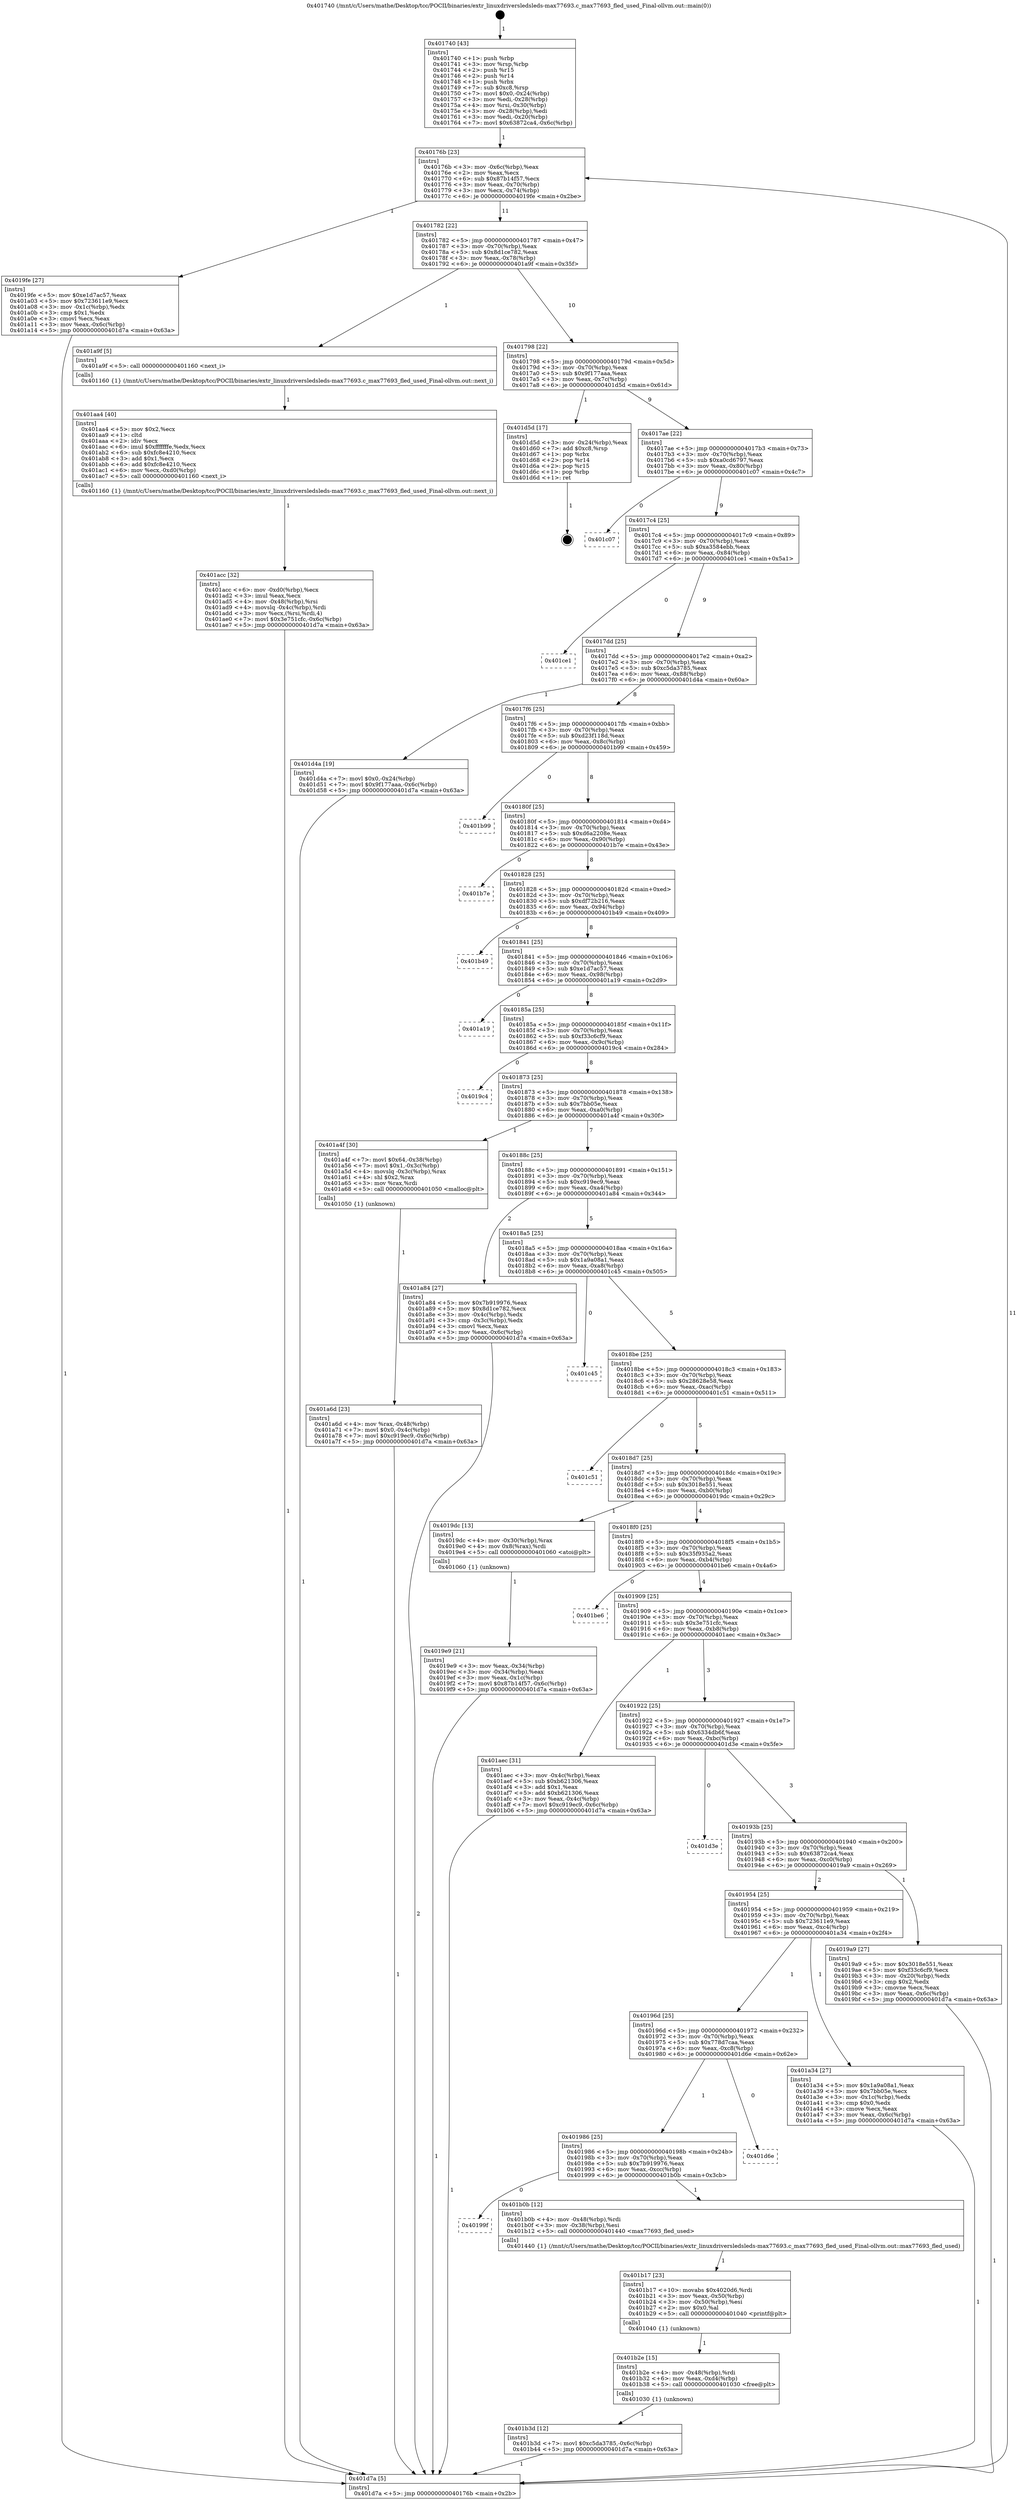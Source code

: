 digraph "0x401740" {
  label = "0x401740 (/mnt/c/Users/mathe/Desktop/tcc/POCII/binaries/extr_linuxdriversledsleds-max77693.c_max77693_fled_used_Final-ollvm.out::main(0))"
  labelloc = "t"
  node[shape=record]

  Entry [label="",width=0.3,height=0.3,shape=circle,fillcolor=black,style=filled]
  "0x40176b" [label="{
     0x40176b [23]\l
     | [instrs]\l
     &nbsp;&nbsp;0x40176b \<+3\>: mov -0x6c(%rbp),%eax\l
     &nbsp;&nbsp;0x40176e \<+2\>: mov %eax,%ecx\l
     &nbsp;&nbsp;0x401770 \<+6\>: sub $0x87b14f57,%ecx\l
     &nbsp;&nbsp;0x401776 \<+3\>: mov %eax,-0x70(%rbp)\l
     &nbsp;&nbsp;0x401779 \<+3\>: mov %ecx,-0x74(%rbp)\l
     &nbsp;&nbsp;0x40177c \<+6\>: je 00000000004019fe \<main+0x2be\>\l
  }"]
  "0x4019fe" [label="{
     0x4019fe [27]\l
     | [instrs]\l
     &nbsp;&nbsp;0x4019fe \<+5\>: mov $0xe1d7ac57,%eax\l
     &nbsp;&nbsp;0x401a03 \<+5\>: mov $0x723611e9,%ecx\l
     &nbsp;&nbsp;0x401a08 \<+3\>: mov -0x1c(%rbp),%edx\l
     &nbsp;&nbsp;0x401a0b \<+3\>: cmp $0x1,%edx\l
     &nbsp;&nbsp;0x401a0e \<+3\>: cmovl %ecx,%eax\l
     &nbsp;&nbsp;0x401a11 \<+3\>: mov %eax,-0x6c(%rbp)\l
     &nbsp;&nbsp;0x401a14 \<+5\>: jmp 0000000000401d7a \<main+0x63a\>\l
  }"]
  "0x401782" [label="{
     0x401782 [22]\l
     | [instrs]\l
     &nbsp;&nbsp;0x401782 \<+5\>: jmp 0000000000401787 \<main+0x47\>\l
     &nbsp;&nbsp;0x401787 \<+3\>: mov -0x70(%rbp),%eax\l
     &nbsp;&nbsp;0x40178a \<+5\>: sub $0x8d1ce782,%eax\l
     &nbsp;&nbsp;0x40178f \<+3\>: mov %eax,-0x78(%rbp)\l
     &nbsp;&nbsp;0x401792 \<+6\>: je 0000000000401a9f \<main+0x35f\>\l
  }"]
  Exit [label="",width=0.3,height=0.3,shape=circle,fillcolor=black,style=filled,peripheries=2]
  "0x401a9f" [label="{
     0x401a9f [5]\l
     | [instrs]\l
     &nbsp;&nbsp;0x401a9f \<+5\>: call 0000000000401160 \<next_i\>\l
     | [calls]\l
     &nbsp;&nbsp;0x401160 \{1\} (/mnt/c/Users/mathe/Desktop/tcc/POCII/binaries/extr_linuxdriversledsleds-max77693.c_max77693_fled_used_Final-ollvm.out::next_i)\l
  }"]
  "0x401798" [label="{
     0x401798 [22]\l
     | [instrs]\l
     &nbsp;&nbsp;0x401798 \<+5\>: jmp 000000000040179d \<main+0x5d\>\l
     &nbsp;&nbsp;0x40179d \<+3\>: mov -0x70(%rbp),%eax\l
     &nbsp;&nbsp;0x4017a0 \<+5\>: sub $0x9f177aaa,%eax\l
     &nbsp;&nbsp;0x4017a5 \<+3\>: mov %eax,-0x7c(%rbp)\l
     &nbsp;&nbsp;0x4017a8 \<+6\>: je 0000000000401d5d \<main+0x61d\>\l
  }"]
  "0x401b3d" [label="{
     0x401b3d [12]\l
     | [instrs]\l
     &nbsp;&nbsp;0x401b3d \<+7\>: movl $0xc5da3785,-0x6c(%rbp)\l
     &nbsp;&nbsp;0x401b44 \<+5\>: jmp 0000000000401d7a \<main+0x63a\>\l
  }"]
  "0x401d5d" [label="{
     0x401d5d [17]\l
     | [instrs]\l
     &nbsp;&nbsp;0x401d5d \<+3\>: mov -0x24(%rbp),%eax\l
     &nbsp;&nbsp;0x401d60 \<+7\>: add $0xc8,%rsp\l
     &nbsp;&nbsp;0x401d67 \<+1\>: pop %rbx\l
     &nbsp;&nbsp;0x401d68 \<+2\>: pop %r14\l
     &nbsp;&nbsp;0x401d6a \<+2\>: pop %r15\l
     &nbsp;&nbsp;0x401d6c \<+1\>: pop %rbp\l
     &nbsp;&nbsp;0x401d6d \<+1\>: ret\l
  }"]
  "0x4017ae" [label="{
     0x4017ae [22]\l
     | [instrs]\l
     &nbsp;&nbsp;0x4017ae \<+5\>: jmp 00000000004017b3 \<main+0x73\>\l
     &nbsp;&nbsp;0x4017b3 \<+3\>: mov -0x70(%rbp),%eax\l
     &nbsp;&nbsp;0x4017b6 \<+5\>: sub $0xa0cd6797,%eax\l
     &nbsp;&nbsp;0x4017bb \<+3\>: mov %eax,-0x80(%rbp)\l
     &nbsp;&nbsp;0x4017be \<+6\>: je 0000000000401c07 \<main+0x4c7\>\l
  }"]
  "0x401b2e" [label="{
     0x401b2e [15]\l
     | [instrs]\l
     &nbsp;&nbsp;0x401b2e \<+4\>: mov -0x48(%rbp),%rdi\l
     &nbsp;&nbsp;0x401b32 \<+6\>: mov %eax,-0xd4(%rbp)\l
     &nbsp;&nbsp;0x401b38 \<+5\>: call 0000000000401030 \<free@plt\>\l
     | [calls]\l
     &nbsp;&nbsp;0x401030 \{1\} (unknown)\l
  }"]
  "0x401c07" [label="{
     0x401c07\l
  }", style=dashed]
  "0x4017c4" [label="{
     0x4017c4 [25]\l
     | [instrs]\l
     &nbsp;&nbsp;0x4017c4 \<+5\>: jmp 00000000004017c9 \<main+0x89\>\l
     &nbsp;&nbsp;0x4017c9 \<+3\>: mov -0x70(%rbp),%eax\l
     &nbsp;&nbsp;0x4017cc \<+5\>: sub $0xa3584ebb,%eax\l
     &nbsp;&nbsp;0x4017d1 \<+6\>: mov %eax,-0x84(%rbp)\l
     &nbsp;&nbsp;0x4017d7 \<+6\>: je 0000000000401ce1 \<main+0x5a1\>\l
  }"]
  "0x401b17" [label="{
     0x401b17 [23]\l
     | [instrs]\l
     &nbsp;&nbsp;0x401b17 \<+10\>: movabs $0x4020d6,%rdi\l
     &nbsp;&nbsp;0x401b21 \<+3\>: mov %eax,-0x50(%rbp)\l
     &nbsp;&nbsp;0x401b24 \<+3\>: mov -0x50(%rbp),%esi\l
     &nbsp;&nbsp;0x401b27 \<+2\>: mov $0x0,%al\l
     &nbsp;&nbsp;0x401b29 \<+5\>: call 0000000000401040 \<printf@plt\>\l
     | [calls]\l
     &nbsp;&nbsp;0x401040 \{1\} (unknown)\l
  }"]
  "0x401ce1" [label="{
     0x401ce1\l
  }", style=dashed]
  "0x4017dd" [label="{
     0x4017dd [25]\l
     | [instrs]\l
     &nbsp;&nbsp;0x4017dd \<+5\>: jmp 00000000004017e2 \<main+0xa2\>\l
     &nbsp;&nbsp;0x4017e2 \<+3\>: mov -0x70(%rbp),%eax\l
     &nbsp;&nbsp;0x4017e5 \<+5\>: sub $0xc5da3785,%eax\l
     &nbsp;&nbsp;0x4017ea \<+6\>: mov %eax,-0x88(%rbp)\l
     &nbsp;&nbsp;0x4017f0 \<+6\>: je 0000000000401d4a \<main+0x60a\>\l
  }"]
  "0x40199f" [label="{
     0x40199f\l
  }", style=dashed]
  "0x401d4a" [label="{
     0x401d4a [19]\l
     | [instrs]\l
     &nbsp;&nbsp;0x401d4a \<+7\>: movl $0x0,-0x24(%rbp)\l
     &nbsp;&nbsp;0x401d51 \<+7\>: movl $0x9f177aaa,-0x6c(%rbp)\l
     &nbsp;&nbsp;0x401d58 \<+5\>: jmp 0000000000401d7a \<main+0x63a\>\l
  }"]
  "0x4017f6" [label="{
     0x4017f6 [25]\l
     | [instrs]\l
     &nbsp;&nbsp;0x4017f6 \<+5\>: jmp 00000000004017fb \<main+0xbb\>\l
     &nbsp;&nbsp;0x4017fb \<+3\>: mov -0x70(%rbp),%eax\l
     &nbsp;&nbsp;0x4017fe \<+5\>: sub $0xd23f118d,%eax\l
     &nbsp;&nbsp;0x401803 \<+6\>: mov %eax,-0x8c(%rbp)\l
     &nbsp;&nbsp;0x401809 \<+6\>: je 0000000000401b99 \<main+0x459\>\l
  }"]
  "0x401b0b" [label="{
     0x401b0b [12]\l
     | [instrs]\l
     &nbsp;&nbsp;0x401b0b \<+4\>: mov -0x48(%rbp),%rdi\l
     &nbsp;&nbsp;0x401b0f \<+3\>: mov -0x38(%rbp),%esi\l
     &nbsp;&nbsp;0x401b12 \<+5\>: call 0000000000401440 \<max77693_fled_used\>\l
     | [calls]\l
     &nbsp;&nbsp;0x401440 \{1\} (/mnt/c/Users/mathe/Desktop/tcc/POCII/binaries/extr_linuxdriversledsleds-max77693.c_max77693_fled_used_Final-ollvm.out::max77693_fled_used)\l
  }"]
  "0x401b99" [label="{
     0x401b99\l
  }", style=dashed]
  "0x40180f" [label="{
     0x40180f [25]\l
     | [instrs]\l
     &nbsp;&nbsp;0x40180f \<+5\>: jmp 0000000000401814 \<main+0xd4\>\l
     &nbsp;&nbsp;0x401814 \<+3\>: mov -0x70(%rbp),%eax\l
     &nbsp;&nbsp;0x401817 \<+5\>: sub $0xd6a2208e,%eax\l
     &nbsp;&nbsp;0x40181c \<+6\>: mov %eax,-0x90(%rbp)\l
     &nbsp;&nbsp;0x401822 \<+6\>: je 0000000000401b7e \<main+0x43e\>\l
  }"]
  "0x401986" [label="{
     0x401986 [25]\l
     | [instrs]\l
     &nbsp;&nbsp;0x401986 \<+5\>: jmp 000000000040198b \<main+0x24b\>\l
     &nbsp;&nbsp;0x40198b \<+3\>: mov -0x70(%rbp),%eax\l
     &nbsp;&nbsp;0x40198e \<+5\>: sub $0x7b919976,%eax\l
     &nbsp;&nbsp;0x401993 \<+6\>: mov %eax,-0xcc(%rbp)\l
     &nbsp;&nbsp;0x401999 \<+6\>: je 0000000000401b0b \<main+0x3cb\>\l
  }"]
  "0x401b7e" [label="{
     0x401b7e\l
  }", style=dashed]
  "0x401828" [label="{
     0x401828 [25]\l
     | [instrs]\l
     &nbsp;&nbsp;0x401828 \<+5\>: jmp 000000000040182d \<main+0xed\>\l
     &nbsp;&nbsp;0x40182d \<+3\>: mov -0x70(%rbp),%eax\l
     &nbsp;&nbsp;0x401830 \<+5\>: sub $0xdf72b216,%eax\l
     &nbsp;&nbsp;0x401835 \<+6\>: mov %eax,-0x94(%rbp)\l
     &nbsp;&nbsp;0x40183b \<+6\>: je 0000000000401b49 \<main+0x409\>\l
  }"]
  "0x401d6e" [label="{
     0x401d6e\l
  }", style=dashed]
  "0x401b49" [label="{
     0x401b49\l
  }", style=dashed]
  "0x401841" [label="{
     0x401841 [25]\l
     | [instrs]\l
     &nbsp;&nbsp;0x401841 \<+5\>: jmp 0000000000401846 \<main+0x106\>\l
     &nbsp;&nbsp;0x401846 \<+3\>: mov -0x70(%rbp),%eax\l
     &nbsp;&nbsp;0x401849 \<+5\>: sub $0xe1d7ac57,%eax\l
     &nbsp;&nbsp;0x40184e \<+6\>: mov %eax,-0x98(%rbp)\l
     &nbsp;&nbsp;0x401854 \<+6\>: je 0000000000401a19 \<main+0x2d9\>\l
  }"]
  "0x401acc" [label="{
     0x401acc [32]\l
     | [instrs]\l
     &nbsp;&nbsp;0x401acc \<+6\>: mov -0xd0(%rbp),%ecx\l
     &nbsp;&nbsp;0x401ad2 \<+3\>: imul %eax,%ecx\l
     &nbsp;&nbsp;0x401ad5 \<+4\>: mov -0x48(%rbp),%rsi\l
     &nbsp;&nbsp;0x401ad9 \<+4\>: movslq -0x4c(%rbp),%rdi\l
     &nbsp;&nbsp;0x401add \<+3\>: mov %ecx,(%rsi,%rdi,4)\l
     &nbsp;&nbsp;0x401ae0 \<+7\>: movl $0x3e751cfc,-0x6c(%rbp)\l
     &nbsp;&nbsp;0x401ae7 \<+5\>: jmp 0000000000401d7a \<main+0x63a\>\l
  }"]
  "0x401a19" [label="{
     0x401a19\l
  }", style=dashed]
  "0x40185a" [label="{
     0x40185a [25]\l
     | [instrs]\l
     &nbsp;&nbsp;0x40185a \<+5\>: jmp 000000000040185f \<main+0x11f\>\l
     &nbsp;&nbsp;0x40185f \<+3\>: mov -0x70(%rbp),%eax\l
     &nbsp;&nbsp;0x401862 \<+5\>: sub $0xf33c6cf9,%eax\l
     &nbsp;&nbsp;0x401867 \<+6\>: mov %eax,-0x9c(%rbp)\l
     &nbsp;&nbsp;0x40186d \<+6\>: je 00000000004019c4 \<main+0x284\>\l
  }"]
  "0x401aa4" [label="{
     0x401aa4 [40]\l
     | [instrs]\l
     &nbsp;&nbsp;0x401aa4 \<+5\>: mov $0x2,%ecx\l
     &nbsp;&nbsp;0x401aa9 \<+1\>: cltd\l
     &nbsp;&nbsp;0x401aaa \<+2\>: idiv %ecx\l
     &nbsp;&nbsp;0x401aac \<+6\>: imul $0xfffffffe,%edx,%ecx\l
     &nbsp;&nbsp;0x401ab2 \<+6\>: sub $0xfc8e4210,%ecx\l
     &nbsp;&nbsp;0x401ab8 \<+3\>: add $0x1,%ecx\l
     &nbsp;&nbsp;0x401abb \<+6\>: add $0xfc8e4210,%ecx\l
     &nbsp;&nbsp;0x401ac1 \<+6\>: mov %ecx,-0xd0(%rbp)\l
     &nbsp;&nbsp;0x401ac7 \<+5\>: call 0000000000401160 \<next_i\>\l
     | [calls]\l
     &nbsp;&nbsp;0x401160 \{1\} (/mnt/c/Users/mathe/Desktop/tcc/POCII/binaries/extr_linuxdriversledsleds-max77693.c_max77693_fled_used_Final-ollvm.out::next_i)\l
  }"]
  "0x4019c4" [label="{
     0x4019c4\l
  }", style=dashed]
  "0x401873" [label="{
     0x401873 [25]\l
     | [instrs]\l
     &nbsp;&nbsp;0x401873 \<+5\>: jmp 0000000000401878 \<main+0x138\>\l
     &nbsp;&nbsp;0x401878 \<+3\>: mov -0x70(%rbp),%eax\l
     &nbsp;&nbsp;0x40187b \<+5\>: sub $0x7bb05e,%eax\l
     &nbsp;&nbsp;0x401880 \<+6\>: mov %eax,-0xa0(%rbp)\l
     &nbsp;&nbsp;0x401886 \<+6\>: je 0000000000401a4f \<main+0x30f\>\l
  }"]
  "0x401a6d" [label="{
     0x401a6d [23]\l
     | [instrs]\l
     &nbsp;&nbsp;0x401a6d \<+4\>: mov %rax,-0x48(%rbp)\l
     &nbsp;&nbsp;0x401a71 \<+7\>: movl $0x0,-0x4c(%rbp)\l
     &nbsp;&nbsp;0x401a78 \<+7\>: movl $0xc919ec9,-0x6c(%rbp)\l
     &nbsp;&nbsp;0x401a7f \<+5\>: jmp 0000000000401d7a \<main+0x63a\>\l
  }"]
  "0x401a4f" [label="{
     0x401a4f [30]\l
     | [instrs]\l
     &nbsp;&nbsp;0x401a4f \<+7\>: movl $0x64,-0x38(%rbp)\l
     &nbsp;&nbsp;0x401a56 \<+7\>: movl $0x1,-0x3c(%rbp)\l
     &nbsp;&nbsp;0x401a5d \<+4\>: movslq -0x3c(%rbp),%rax\l
     &nbsp;&nbsp;0x401a61 \<+4\>: shl $0x2,%rax\l
     &nbsp;&nbsp;0x401a65 \<+3\>: mov %rax,%rdi\l
     &nbsp;&nbsp;0x401a68 \<+5\>: call 0000000000401050 \<malloc@plt\>\l
     | [calls]\l
     &nbsp;&nbsp;0x401050 \{1\} (unknown)\l
  }"]
  "0x40188c" [label="{
     0x40188c [25]\l
     | [instrs]\l
     &nbsp;&nbsp;0x40188c \<+5\>: jmp 0000000000401891 \<main+0x151\>\l
     &nbsp;&nbsp;0x401891 \<+3\>: mov -0x70(%rbp),%eax\l
     &nbsp;&nbsp;0x401894 \<+5\>: sub $0xc919ec9,%eax\l
     &nbsp;&nbsp;0x401899 \<+6\>: mov %eax,-0xa4(%rbp)\l
     &nbsp;&nbsp;0x40189f \<+6\>: je 0000000000401a84 \<main+0x344\>\l
  }"]
  "0x40196d" [label="{
     0x40196d [25]\l
     | [instrs]\l
     &nbsp;&nbsp;0x40196d \<+5\>: jmp 0000000000401972 \<main+0x232\>\l
     &nbsp;&nbsp;0x401972 \<+3\>: mov -0x70(%rbp),%eax\l
     &nbsp;&nbsp;0x401975 \<+5\>: sub $0x778d7caa,%eax\l
     &nbsp;&nbsp;0x40197a \<+6\>: mov %eax,-0xc8(%rbp)\l
     &nbsp;&nbsp;0x401980 \<+6\>: je 0000000000401d6e \<main+0x62e\>\l
  }"]
  "0x401a84" [label="{
     0x401a84 [27]\l
     | [instrs]\l
     &nbsp;&nbsp;0x401a84 \<+5\>: mov $0x7b919976,%eax\l
     &nbsp;&nbsp;0x401a89 \<+5\>: mov $0x8d1ce782,%ecx\l
     &nbsp;&nbsp;0x401a8e \<+3\>: mov -0x4c(%rbp),%edx\l
     &nbsp;&nbsp;0x401a91 \<+3\>: cmp -0x3c(%rbp),%edx\l
     &nbsp;&nbsp;0x401a94 \<+3\>: cmovl %ecx,%eax\l
     &nbsp;&nbsp;0x401a97 \<+3\>: mov %eax,-0x6c(%rbp)\l
     &nbsp;&nbsp;0x401a9a \<+5\>: jmp 0000000000401d7a \<main+0x63a\>\l
  }"]
  "0x4018a5" [label="{
     0x4018a5 [25]\l
     | [instrs]\l
     &nbsp;&nbsp;0x4018a5 \<+5\>: jmp 00000000004018aa \<main+0x16a\>\l
     &nbsp;&nbsp;0x4018aa \<+3\>: mov -0x70(%rbp),%eax\l
     &nbsp;&nbsp;0x4018ad \<+5\>: sub $0x1a9a08a1,%eax\l
     &nbsp;&nbsp;0x4018b2 \<+6\>: mov %eax,-0xa8(%rbp)\l
     &nbsp;&nbsp;0x4018b8 \<+6\>: je 0000000000401c45 \<main+0x505\>\l
  }"]
  "0x401a34" [label="{
     0x401a34 [27]\l
     | [instrs]\l
     &nbsp;&nbsp;0x401a34 \<+5\>: mov $0x1a9a08a1,%eax\l
     &nbsp;&nbsp;0x401a39 \<+5\>: mov $0x7bb05e,%ecx\l
     &nbsp;&nbsp;0x401a3e \<+3\>: mov -0x1c(%rbp),%edx\l
     &nbsp;&nbsp;0x401a41 \<+3\>: cmp $0x0,%edx\l
     &nbsp;&nbsp;0x401a44 \<+3\>: cmove %ecx,%eax\l
     &nbsp;&nbsp;0x401a47 \<+3\>: mov %eax,-0x6c(%rbp)\l
     &nbsp;&nbsp;0x401a4a \<+5\>: jmp 0000000000401d7a \<main+0x63a\>\l
  }"]
  "0x401c45" [label="{
     0x401c45\l
  }", style=dashed]
  "0x4018be" [label="{
     0x4018be [25]\l
     | [instrs]\l
     &nbsp;&nbsp;0x4018be \<+5\>: jmp 00000000004018c3 \<main+0x183\>\l
     &nbsp;&nbsp;0x4018c3 \<+3\>: mov -0x70(%rbp),%eax\l
     &nbsp;&nbsp;0x4018c6 \<+5\>: sub $0x28628e58,%eax\l
     &nbsp;&nbsp;0x4018cb \<+6\>: mov %eax,-0xac(%rbp)\l
     &nbsp;&nbsp;0x4018d1 \<+6\>: je 0000000000401c51 \<main+0x511\>\l
  }"]
  "0x4019e9" [label="{
     0x4019e9 [21]\l
     | [instrs]\l
     &nbsp;&nbsp;0x4019e9 \<+3\>: mov %eax,-0x34(%rbp)\l
     &nbsp;&nbsp;0x4019ec \<+3\>: mov -0x34(%rbp),%eax\l
     &nbsp;&nbsp;0x4019ef \<+3\>: mov %eax,-0x1c(%rbp)\l
     &nbsp;&nbsp;0x4019f2 \<+7\>: movl $0x87b14f57,-0x6c(%rbp)\l
     &nbsp;&nbsp;0x4019f9 \<+5\>: jmp 0000000000401d7a \<main+0x63a\>\l
  }"]
  "0x401c51" [label="{
     0x401c51\l
  }", style=dashed]
  "0x4018d7" [label="{
     0x4018d7 [25]\l
     | [instrs]\l
     &nbsp;&nbsp;0x4018d7 \<+5\>: jmp 00000000004018dc \<main+0x19c\>\l
     &nbsp;&nbsp;0x4018dc \<+3\>: mov -0x70(%rbp),%eax\l
     &nbsp;&nbsp;0x4018df \<+5\>: sub $0x3018e551,%eax\l
     &nbsp;&nbsp;0x4018e4 \<+6\>: mov %eax,-0xb0(%rbp)\l
     &nbsp;&nbsp;0x4018ea \<+6\>: je 00000000004019dc \<main+0x29c\>\l
  }"]
  "0x401740" [label="{
     0x401740 [43]\l
     | [instrs]\l
     &nbsp;&nbsp;0x401740 \<+1\>: push %rbp\l
     &nbsp;&nbsp;0x401741 \<+3\>: mov %rsp,%rbp\l
     &nbsp;&nbsp;0x401744 \<+2\>: push %r15\l
     &nbsp;&nbsp;0x401746 \<+2\>: push %r14\l
     &nbsp;&nbsp;0x401748 \<+1\>: push %rbx\l
     &nbsp;&nbsp;0x401749 \<+7\>: sub $0xc8,%rsp\l
     &nbsp;&nbsp;0x401750 \<+7\>: movl $0x0,-0x24(%rbp)\l
     &nbsp;&nbsp;0x401757 \<+3\>: mov %edi,-0x28(%rbp)\l
     &nbsp;&nbsp;0x40175a \<+4\>: mov %rsi,-0x30(%rbp)\l
     &nbsp;&nbsp;0x40175e \<+3\>: mov -0x28(%rbp),%edi\l
     &nbsp;&nbsp;0x401761 \<+3\>: mov %edi,-0x20(%rbp)\l
     &nbsp;&nbsp;0x401764 \<+7\>: movl $0x63872ca4,-0x6c(%rbp)\l
  }"]
  "0x4019dc" [label="{
     0x4019dc [13]\l
     | [instrs]\l
     &nbsp;&nbsp;0x4019dc \<+4\>: mov -0x30(%rbp),%rax\l
     &nbsp;&nbsp;0x4019e0 \<+4\>: mov 0x8(%rax),%rdi\l
     &nbsp;&nbsp;0x4019e4 \<+5\>: call 0000000000401060 \<atoi@plt\>\l
     | [calls]\l
     &nbsp;&nbsp;0x401060 \{1\} (unknown)\l
  }"]
  "0x4018f0" [label="{
     0x4018f0 [25]\l
     | [instrs]\l
     &nbsp;&nbsp;0x4018f0 \<+5\>: jmp 00000000004018f5 \<main+0x1b5\>\l
     &nbsp;&nbsp;0x4018f5 \<+3\>: mov -0x70(%rbp),%eax\l
     &nbsp;&nbsp;0x4018f8 \<+5\>: sub $0x35f935a2,%eax\l
     &nbsp;&nbsp;0x4018fd \<+6\>: mov %eax,-0xb4(%rbp)\l
     &nbsp;&nbsp;0x401903 \<+6\>: je 0000000000401be6 \<main+0x4a6\>\l
  }"]
  "0x401d7a" [label="{
     0x401d7a [5]\l
     | [instrs]\l
     &nbsp;&nbsp;0x401d7a \<+5\>: jmp 000000000040176b \<main+0x2b\>\l
  }"]
  "0x401be6" [label="{
     0x401be6\l
  }", style=dashed]
  "0x401909" [label="{
     0x401909 [25]\l
     | [instrs]\l
     &nbsp;&nbsp;0x401909 \<+5\>: jmp 000000000040190e \<main+0x1ce\>\l
     &nbsp;&nbsp;0x40190e \<+3\>: mov -0x70(%rbp),%eax\l
     &nbsp;&nbsp;0x401911 \<+5\>: sub $0x3e751cfc,%eax\l
     &nbsp;&nbsp;0x401916 \<+6\>: mov %eax,-0xb8(%rbp)\l
     &nbsp;&nbsp;0x40191c \<+6\>: je 0000000000401aec \<main+0x3ac\>\l
  }"]
  "0x401954" [label="{
     0x401954 [25]\l
     | [instrs]\l
     &nbsp;&nbsp;0x401954 \<+5\>: jmp 0000000000401959 \<main+0x219\>\l
     &nbsp;&nbsp;0x401959 \<+3\>: mov -0x70(%rbp),%eax\l
     &nbsp;&nbsp;0x40195c \<+5\>: sub $0x723611e9,%eax\l
     &nbsp;&nbsp;0x401961 \<+6\>: mov %eax,-0xc4(%rbp)\l
     &nbsp;&nbsp;0x401967 \<+6\>: je 0000000000401a34 \<main+0x2f4\>\l
  }"]
  "0x401aec" [label="{
     0x401aec [31]\l
     | [instrs]\l
     &nbsp;&nbsp;0x401aec \<+3\>: mov -0x4c(%rbp),%eax\l
     &nbsp;&nbsp;0x401aef \<+5\>: sub $0xb621306,%eax\l
     &nbsp;&nbsp;0x401af4 \<+3\>: add $0x1,%eax\l
     &nbsp;&nbsp;0x401af7 \<+5\>: add $0xb621306,%eax\l
     &nbsp;&nbsp;0x401afc \<+3\>: mov %eax,-0x4c(%rbp)\l
     &nbsp;&nbsp;0x401aff \<+7\>: movl $0xc919ec9,-0x6c(%rbp)\l
     &nbsp;&nbsp;0x401b06 \<+5\>: jmp 0000000000401d7a \<main+0x63a\>\l
  }"]
  "0x401922" [label="{
     0x401922 [25]\l
     | [instrs]\l
     &nbsp;&nbsp;0x401922 \<+5\>: jmp 0000000000401927 \<main+0x1e7\>\l
     &nbsp;&nbsp;0x401927 \<+3\>: mov -0x70(%rbp),%eax\l
     &nbsp;&nbsp;0x40192a \<+5\>: sub $0x6334db6f,%eax\l
     &nbsp;&nbsp;0x40192f \<+6\>: mov %eax,-0xbc(%rbp)\l
     &nbsp;&nbsp;0x401935 \<+6\>: je 0000000000401d3e \<main+0x5fe\>\l
  }"]
  "0x4019a9" [label="{
     0x4019a9 [27]\l
     | [instrs]\l
     &nbsp;&nbsp;0x4019a9 \<+5\>: mov $0x3018e551,%eax\l
     &nbsp;&nbsp;0x4019ae \<+5\>: mov $0xf33c6cf9,%ecx\l
     &nbsp;&nbsp;0x4019b3 \<+3\>: mov -0x20(%rbp),%edx\l
     &nbsp;&nbsp;0x4019b6 \<+3\>: cmp $0x2,%edx\l
     &nbsp;&nbsp;0x4019b9 \<+3\>: cmovne %ecx,%eax\l
     &nbsp;&nbsp;0x4019bc \<+3\>: mov %eax,-0x6c(%rbp)\l
     &nbsp;&nbsp;0x4019bf \<+5\>: jmp 0000000000401d7a \<main+0x63a\>\l
  }"]
  "0x401d3e" [label="{
     0x401d3e\l
  }", style=dashed]
  "0x40193b" [label="{
     0x40193b [25]\l
     | [instrs]\l
     &nbsp;&nbsp;0x40193b \<+5\>: jmp 0000000000401940 \<main+0x200\>\l
     &nbsp;&nbsp;0x401940 \<+3\>: mov -0x70(%rbp),%eax\l
     &nbsp;&nbsp;0x401943 \<+5\>: sub $0x63872ca4,%eax\l
     &nbsp;&nbsp;0x401948 \<+6\>: mov %eax,-0xc0(%rbp)\l
     &nbsp;&nbsp;0x40194e \<+6\>: je 00000000004019a9 \<main+0x269\>\l
  }"]
  Entry -> "0x401740" [label=" 1"]
  "0x40176b" -> "0x4019fe" [label=" 1"]
  "0x40176b" -> "0x401782" [label=" 11"]
  "0x401d5d" -> Exit [label=" 1"]
  "0x401782" -> "0x401a9f" [label=" 1"]
  "0x401782" -> "0x401798" [label=" 10"]
  "0x401d4a" -> "0x401d7a" [label=" 1"]
  "0x401798" -> "0x401d5d" [label=" 1"]
  "0x401798" -> "0x4017ae" [label=" 9"]
  "0x401b3d" -> "0x401d7a" [label=" 1"]
  "0x4017ae" -> "0x401c07" [label=" 0"]
  "0x4017ae" -> "0x4017c4" [label=" 9"]
  "0x401b2e" -> "0x401b3d" [label=" 1"]
  "0x4017c4" -> "0x401ce1" [label=" 0"]
  "0x4017c4" -> "0x4017dd" [label=" 9"]
  "0x401b17" -> "0x401b2e" [label=" 1"]
  "0x4017dd" -> "0x401d4a" [label=" 1"]
  "0x4017dd" -> "0x4017f6" [label=" 8"]
  "0x401b0b" -> "0x401b17" [label=" 1"]
  "0x4017f6" -> "0x401b99" [label=" 0"]
  "0x4017f6" -> "0x40180f" [label=" 8"]
  "0x401986" -> "0x40199f" [label=" 0"]
  "0x40180f" -> "0x401b7e" [label=" 0"]
  "0x40180f" -> "0x401828" [label=" 8"]
  "0x401986" -> "0x401b0b" [label=" 1"]
  "0x401828" -> "0x401b49" [label=" 0"]
  "0x401828" -> "0x401841" [label=" 8"]
  "0x40196d" -> "0x401986" [label=" 1"]
  "0x401841" -> "0x401a19" [label=" 0"]
  "0x401841" -> "0x40185a" [label=" 8"]
  "0x40196d" -> "0x401d6e" [label=" 0"]
  "0x40185a" -> "0x4019c4" [label=" 0"]
  "0x40185a" -> "0x401873" [label=" 8"]
  "0x401aec" -> "0x401d7a" [label=" 1"]
  "0x401873" -> "0x401a4f" [label=" 1"]
  "0x401873" -> "0x40188c" [label=" 7"]
  "0x401acc" -> "0x401d7a" [label=" 1"]
  "0x40188c" -> "0x401a84" [label=" 2"]
  "0x40188c" -> "0x4018a5" [label=" 5"]
  "0x401aa4" -> "0x401acc" [label=" 1"]
  "0x4018a5" -> "0x401c45" [label=" 0"]
  "0x4018a5" -> "0x4018be" [label=" 5"]
  "0x401a9f" -> "0x401aa4" [label=" 1"]
  "0x4018be" -> "0x401c51" [label=" 0"]
  "0x4018be" -> "0x4018d7" [label=" 5"]
  "0x401a6d" -> "0x401d7a" [label=" 1"]
  "0x4018d7" -> "0x4019dc" [label=" 1"]
  "0x4018d7" -> "0x4018f0" [label=" 4"]
  "0x401a4f" -> "0x401a6d" [label=" 1"]
  "0x4018f0" -> "0x401be6" [label=" 0"]
  "0x4018f0" -> "0x401909" [label=" 4"]
  "0x401a34" -> "0x401d7a" [label=" 1"]
  "0x401909" -> "0x401aec" [label=" 1"]
  "0x401909" -> "0x401922" [label=" 3"]
  "0x401954" -> "0x40196d" [label=" 1"]
  "0x401922" -> "0x401d3e" [label=" 0"]
  "0x401922" -> "0x40193b" [label=" 3"]
  "0x401954" -> "0x401a34" [label=" 1"]
  "0x40193b" -> "0x4019a9" [label=" 1"]
  "0x40193b" -> "0x401954" [label=" 2"]
  "0x4019a9" -> "0x401d7a" [label=" 1"]
  "0x401740" -> "0x40176b" [label=" 1"]
  "0x401d7a" -> "0x40176b" [label=" 11"]
  "0x4019dc" -> "0x4019e9" [label=" 1"]
  "0x4019e9" -> "0x401d7a" [label=" 1"]
  "0x4019fe" -> "0x401d7a" [label=" 1"]
  "0x401a84" -> "0x401d7a" [label=" 2"]
}
